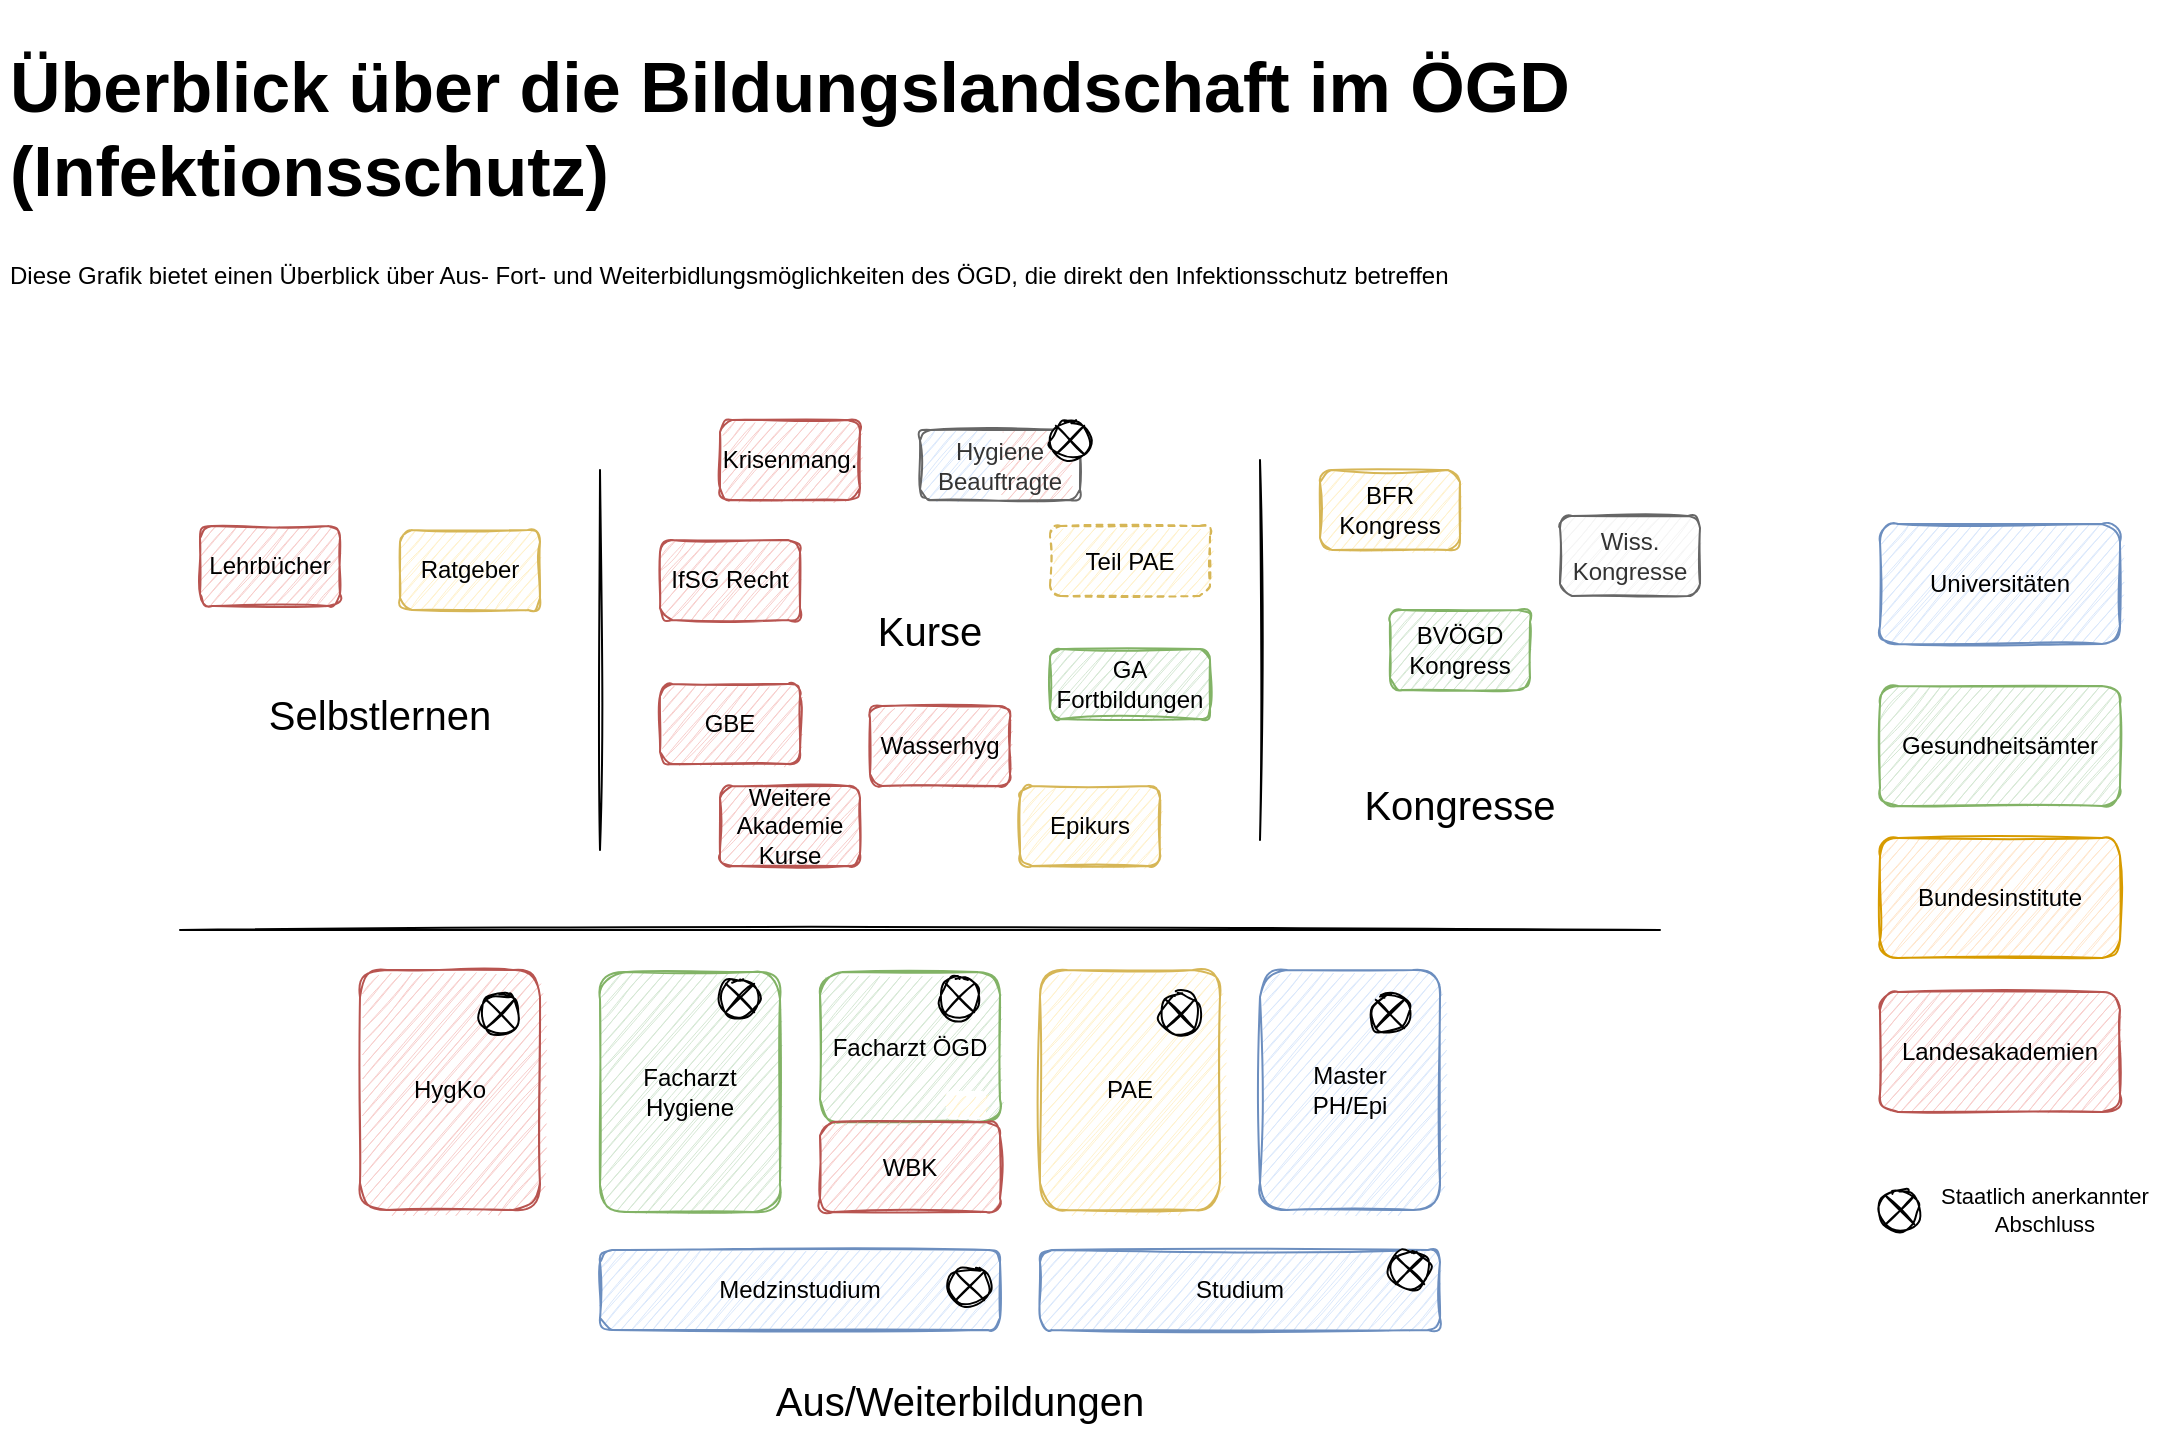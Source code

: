 <mxfile version="17.4.0" type="github">
  <diagram id="0TaQlvrkEOElF1sd7Q4E" name="Page-1">
    <mxGraphModel dx="2031" dy="1114" grid="1" gridSize="10" guides="1" tooltips="1" connect="1" arrows="1" fold="1" page="1" pageScale="1" pageWidth="1169" pageHeight="827" math="0" shadow="0">
      <root>
        <mxCell id="0" />
        <mxCell id="1" parent="0" />
        <mxCell id="B3szFcHrzICPFLmNVVuF-70" value="" style="rounded=1;whiteSpace=wrap;html=1;fillColor=#dae8fc;strokeColor=none;sketch=1;" vertex="1" parent="1">
          <mxGeometry x="520" y="255" width="35" height="35" as="geometry" />
        </mxCell>
        <mxCell id="B3szFcHrzICPFLmNVVuF-71" value="" style="rounded=1;whiteSpace=wrap;html=1;fillColor=#f8cecc;strokeColor=none;sketch=1;" vertex="1" parent="1">
          <mxGeometry x="560" y="255" width="35" height="35" as="geometry" />
        </mxCell>
        <mxCell id="B3szFcHrzICPFLmNVVuF-2" value="HygKo" style="rounded=1;whiteSpace=wrap;html=1;fillColor=#f8cecc;strokeColor=#b85450;sketch=1;" vertex="1" parent="1">
          <mxGeometry x="240" y="525" width="90" height="120" as="geometry" />
        </mxCell>
        <mxCell id="B3szFcHrzICPFLmNVVuF-3" value="PAE" style="rounded=1;whiteSpace=wrap;html=1;fillColor=#fff2cc;strokeColor=#d6b656;sketch=1;" vertex="1" parent="1">
          <mxGeometry x="580" y="525" width="90" height="120" as="geometry" />
        </mxCell>
        <mxCell id="B3szFcHrzICPFLmNVVuF-12" value="&lt;h1 style=&quot;font-size: 35px&quot;&gt;Überblick über die Bildungslandschaft im ÖGD (Infektionsschutz)&lt;br&gt;&lt;/h1&gt;&lt;p&gt;Diese Grafik bietet einen Überblick über Aus- Fort- und Weiterbidlungsmöglichkeiten des ÖGD, die direkt den Infektionsschutz betreffen&lt;br&gt;&lt;/p&gt;" style="text;html=1;strokeColor=none;fillColor=none;spacing=5;spacingTop=-20;whiteSpace=wrap;overflow=hidden;rounded=0;" vertex="1" parent="1">
          <mxGeometry x="60" y="50" width="1090" height="160" as="geometry" />
        </mxCell>
        <mxCell id="B3szFcHrzICPFLmNVVuF-17" value="Epikurs" style="rounded=1;whiteSpace=wrap;html=1;fillColor=#fff2cc;strokeColor=#d6b656;sketch=1;" vertex="1" parent="1">
          <mxGeometry x="570" y="433" width="70" height="40" as="geometry" />
        </mxCell>
        <mxCell id="B3szFcHrzICPFLmNVVuF-18" value="Teil PAE" style="rounded=1;whiteSpace=wrap;html=1;fillColor=#fff2cc;strokeColor=#d6b656;sketch=1;dashed=1;" vertex="1" parent="1">
          <mxGeometry x="585" y="303" width="80" height="35" as="geometry" />
        </mxCell>
        <mxCell id="B3szFcHrzICPFLmNVVuF-19" value="&lt;div&gt;Hygiene&lt;/div&gt;&lt;div&gt;Beauftragte&lt;/div&gt;" style="rounded=1;whiteSpace=wrap;html=1;fillColor=none;fontColor=#333333;strokeColor=#666666;sketch=1;" vertex="1" parent="1">
          <mxGeometry x="520" y="255" width="80" height="35" as="geometry" />
        </mxCell>
        <mxCell id="B3szFcHrzICPFLmNVVuF-21" value="Facharzt Hygiene" style="rounded=1;whiteSpace=wrap;html=1;fillColor=#d5e8d4;strokeColor=#82b366;sketch=1;" vertex="1" parent="1">
          <mxGeometry x="360" y="526" width="90" height="120" as="geometry" />
        </mxCell>
        <mxCell id="B3szFcHrzICPFLmNVVuF-22" value="IfSG Recht" style="rounded=1;whiteSpace=wrap;html=1;fillColor=#f8cecc;strokeColor=#b85450;sketch=1;" vertex="1" parent="1">
          <mxGeometry x="390" y="310" width="70" height="40" as="geometry" />
        </mxCell>
        <mxCell id="B3szFcHrzICPFLmNVVuF-23" value="Medzinstudium" style="rounded=1;whiteSpace=wrap;html=1;fillColor=#dae8fc;strokeColor=#6c8ebf;sketch=1;" vertex="1" parent="1">
          <mxGeometry x="360" y="665" width="200" height="40" as="geometry" />
        </mxCell>
        <mxCell id="B3szFcHrzICPFLmNVVuF-24" value="Studium" style="rounded=1;whiteSpace=wrap;html=1;fillColor=#dae8fc;strokeColor=#6c8ebf;sketch=1;" vertex="1" parent="1">
          <mxGeometry x="580" y="665" width="200" height="40" as="geometry" />
        </mxCell>
        <mxCell id="B3szFcHrzICPFLmNVVuF-25" value="" style="endArrow=none;html=1;rounded=0;sketch=1;" edge="1" parent="1">
          <mxGeometry width="50" height="50" relative="1" as="geometry">
            <mxPoint x="150" y="505" as="sourcePoint" />
            <mxPoint x="890" y="505" as="targetPoint" />
          </mxGeometry>
        </mxCell>
        <mxCell id="B3szFcHrzICPFLmNVVuF-29" value="" style="endArrow=none;html=1;rounded=0;sketch=1;" edge="1" parent="1">
          <mxGeometry width="50" height="50" relative="1" as="geometry">
            <mxPoint x="360" y="465" as="sourcePoint" />
            <mxPoint x="360" y="275" as="targetPoint" />
          </mxGeometry>
        </mxCell>
        <mxCell id="B3szFcHrzICPFLmNVVuF-30" value="" style="endArrow=none;html=1;rounded=0;sketch=1;" edge="1" parent="1">
          <mxGeometry width="50" height="50" relative="1" as="geometry">
            <mxPoint x="690" y="460" as="sourcePoint" />
            <mxPoint x="690" y="270" as="targetPoint" />
          </mxGeometry>
        </mxCell>
        <mxCell id="B3szFcHrzICPFLmNVVuF-31" value="Lehrbücher" style="rounded=1;whiteSpace=wrap;html=1;fillColor=#f8cecc;strokeColor=#b85450;sketch=1;" vertex="1" parent="1">
          <mxGeometry x="160" y="303" width="70" height="40" as="geometry" />
        </mxCell>
        <mxCell id="B3szFcHrzICPFLmNVVuF-32" value="Ratgeber" style="rounded=1;whiteSpace=wrap;html=1;fillColor=#fff2cc;strokeColor=#d6b656;sketch=1;" vertex="1" parent="1">
          <mxGeometry x="260" y="305" width="70" height="40" as="geometry" />
        </mxCell>
        <mxCell id="B3szFcHrzICPFLmNVVuF-33" value="BVÖGD Kongress" style="rounded=1;whiteSpace=wrap;html=1;fillColor=#d5e8d4;strokeColor=#82b366;sketch=1;" vertex="1" parent="1">
          <mxGeometry x="755" y="345" width="70" height="40" as="geometry" />
        </mxCell>
        <mxCell id="B3szFcHrzICPFLmNVVuF-36" value="BFR Kongress" style="rounded=1;whiteSpace=wrap;html=1;fillColor=#fff2cc;strokeColor=#d6b656;sketch=1;" vertex="1" parent="1">
          <mxGeometry x="720" y="275" width="70" height="40" as="geometry" />
        </mxCell>
        <mxCell id="B3szFcHrzICPFLmNVVuF-38" value="Aus/Weiterbildungen" style="text;html=1;strokeColor=none;fillColor=none;align=center;verticalAlign=middle;whiteSpace=wrap;rounded=0;fontSize=20;sketch=1;" vertex="1" parent="1">
          <mxGeometry x="420" y="725" width="240" height="30" as="geometry" />
        </mxCell>
        <mxCell id="B3szFcHrzICPFLmNVVuF-39" value="Selbstlernen" style="text;html=1;strokeColor=none;fillColor=none;align=center;verticalAlign=middle;whiteSpace=wrap;rounded=0;fontSize=20;sketch=1;" vertex="1" parent="1">
          <mxGeometry x="220" y="382" width="60" height="30" as="geometry" />
        </mxCell>
        <mxCell id="B3szFcHrzICPFLmNVVuF-40" value="Kurse" style="text;html=1;align=center;verticalAlign=middle;whiteSpace=wrap;rounded=0;fontSize=20;sketch=1;" vertex="1" parent="1">
          <mxGeometry x="494.5" y="340" width="60" height="30" as="geometry" />
        </mxCell>
        <mxCell id="B3szFcHrzICPFLmNVVuF-42" value="Kongresse" style="text;html=1;strokeColor=none;fillColor=none;align=center;verticalAlign=middle;whiteSpace=wrap;rounded=0;fontSize=20;sketch=1;" vertex="1" parent="1">
          <mxGeometry x="760" y="427" width="60" height="30" as="geometry" />
        </mxCell>
        <mxCell id="B3szFcHrzICPFLmNVVuF-43" value="Wiss. Kongresse" style="rounded=1;whiteSpace=wrap;html=1;fillColor=#f5f5f5;strokeColor=#666666;fontColor=#333333;sketch=1;" vertex="1" parent="1">
          <mxGeometry x="840" y="298" width="70" height="40" as="geometry" />
        </mxCell>
        <mxCell id="B3szFcHrzICPFLmNVVuF-44" value="Krisenmang." style="rounded=1;whiteSpace=wrap;html=1;fillColor=#f8cecc;strokeColor=#b85450;sketch=1;" vertex="1" parent="1">
          <mxGeometry x="420" y="250" width="70" height="40" as="geometry" />
        </mxCell>
        <mxCell id="B3szFcHrzICPFLmNVVuF-45" value="Wasserhyg" style="rounded=1;whiteSpace=wrap;html=1;fillColor=#f8cecc;strokeColor=#b85450;sketch=1;" vertex="1" parent="1">
          <mxGeometry x="495" y="393" width="70" height="40" as="geometry" />
        </mxCell>
        <mxCell id="B3szFcHrzICPFLmNVVuF-46" value="GBE" style="rounded=1;whiteSpace=wrap;html=1;fillColor=#f8cecc;strokeColor=#b85450;sketch=1;" vertex="1" parent="1">
          <mxGeometry x="390" y="382" width="70" height="40" as="geometry" />
        </mxCell>
        <mxCell id="B3szFcHrzICPFLmNVVuF-50" value="Landesakademien" style="rounded=1;whiteSpace=wrap;html=1;fillColor=#f8cecc;strokeColor=#b85450;sketch=1;" vertex="1" parent="1">
          <mxGeometry x="1000" y="536" width="120" height="60" as="geometry" />
        </mxCell>
        <mxCell id="B3szFcHrzICPFLmNVVuF-51" value="Bundesinstitute" style="rounded=1;whiteSpace=wrap;html=1;fillColor=#ffe6cc;strokeColor=#d79b00;sketch=1;" vertex="1" parent="1">
          <mxGeometry x="1000" y="459" width="120" height="60" as="geometry" />
        </mxCell>
        <mxCell id="B3szFcHrzICPFLmNVVuF-52" value="Gesundheitsämter" style="rounded=1;whiteSpace=wrap;html=1;fillColor=#d5e8d4;strokeColor=#82b366;sketch=1;" vertex="1" parent="1">
          <mxGeometry x="1000" y="383" width="120" height="60" as="geometry" />
        </mxCell>
        <mxCell id="B3szFcHrzICPFLmNVVuF-53" value="&lt;div&gt;Master&lt;/div&gt;&lt;div&gt;PH/Epi&lt;/div&gt;" style="rounded=1;whiteSpace=wrap;html=1;fillColor=#dae8fc;strokeColor=#6c8ebf;sketch=1;" vertex="1" parent="1">
          <mxGeometry x="690" y="525" width="90" height="120" as="geometry" />
        </mxCell>
        <mxCell id="B3szFcHrzICPFLmNVVuF-54" value="Universitäten" style="rounded=1;whiteSpace=wrap;html=1;fillColor=#dae8fc;strokeColor=#6c8ebf;sketch=1;" vertex="1" parent="1">
          <mxGeometry x="1000" y="302" width="120" height="60" as="geometry" />
        </mxCell>
        <mxCell id="B3szFcHrzICPFLmNVVuF-57" value="" style="shape=sumEllipse;perimeter=ellipsePerimeter;whiteSpace=wrap;html=1;backgroundOutline=1;sketch=1;fontSize=31;" vertex="1" parent="1">
          <mxGeometry x="300" y="537" width="20" height="20" as="geometry" />
        </mxCell>
        <mxCell id="B3szFcHrzICPFLmNVVuF-59" value="" style="shape=sumEllipse;perimeter=ellipsePerimeter;whiteSpace=wrap;html=1;backgroundOutline=1;sketch=1;fontSize=31;" vertex="1" parent="1">
          <mxGeometry x="420" y="529" width="20" height="20" as="geometry" />
        </mxCell>
        <mxCell id="B3szFcHrzICPFLmNVVuF-60" value="" style="shape=sumEllipse;perimeter=ellipsePerimeter;whiteSpace=wrap;html=1;backgroundOutline=1;sketch=1;fontSize=31;" vertex="1" parent="1">
          <mxGeometry x="640" y="537" width="20" height="20" as="geometry" />
        </mxCell>
        <mxCell id="B3szFcHrzICPFLmNVVuF-61" value="" style="shape=sumEllipse;perimeter=ellipsePerimeter;whiteSpace=wrap;html=1;backgroundOutline=1;sketch=1;fontSize=31;" vertex="1" parent="1">
          <mxGeometry x="745" y="537" width="20" height="20" as="geometry" />
        </mxCell>
        <mxCell id="B3szFcHrzICPFLmNVVuF-62" value="" style="shape=sumEllipse;perimeter=ellipsePerimeter;whiteSpace=wrap;html=1;backgroundOutline=1;sketch=1;fontSize=31;" vertex="1" parent="1">
          <mxGeometry x="535" y="673" width="20" height="20" as="geometry" />
        </mxCell>
        <mxCell id="B3szFcHrzICPFLmNVVuF-63" value="" style="shape=sumEllipse;perimeter=ellipsePerimeter;whiteSpace=wrap;html=1;backgroundOutline=1;sketch=1;fontSize=31;" vertex="1" parent="1">
          <mxGeometry x="755" y="665" width="20" height="20" as="geometry" />
        </mxCell>
        <mxCell id="B3szFcHrzICPFLmNVVuF-64" value="" style="shape=sumEllipse;perimeter=ellipsePerimeter;whiteSpace=wrap;html=1;backgroundOutline=1;sketch=1;fontSize=31;" vertex="1" parent="1">
          <mxGeometry x="585" y="250" width="20" height="20" as="geometry" />
        </mxCell>
        <mxCell id="B3szFcHrzICPFLmNVVuF-69" value="GA Fortbildungen" style="rounded=1;whiteSpace=wrap;html=1;fillColor=#d5e8d4;strokeColor=#82b366;sketch=1;" vertex="1" parent="1">
          <mxGeometry x="585" y="364.5" width="80" height="35" as="geometry" />
        </mxCell>
        <mxCell id="B3szFcHrzICPFLmNVVuF-75" value="" style="group" vertex="1" connectable="0" parent="1">
          <mxGeometry x="1000" y="630" width="145" height="30" as="geometry" />
        </mxCell>
        <mxCell id="B3szFcHrzICPFLmNVVuF-67" value="" style="shape=sumEllipse;perimeter=ellipsePerimeter;whiteSpace=wrap;html=1;backgroundOutline=1;sketch=1;fontSize=31;" vertex="1" parent="B3szFcHrzICPFLmNVVuF-75">
          <mxGeometry y="5" width="20" height="20" as="geometry" />
        </mxCell>
        <mxCell id="B3szFcHrzICPFLmNVVuF-68" value="Staatlich anerkannter Abschluss" style="text;html=1;strokeColor=none;fillColor=none;align=center;verticalAlign=middle;whiteSpace=wrap;rounded=0;sketch=1;fontSize=11;" vertex="1" parent="B3szFcHrzICPFLmNVVuF-75">
          <mxGeometry x="20" width="125" height="30" as="geometry" />
        </mxCell>
        <mxCell id="B3szFcHrzICPFLmNVVuF-76" value="Weitere Akademie Kurse" style="rounded=1;whiteSpace=wrap;html=1;fillColor=#f8cecc;strokeColor=#b85450;sketch=1;" vertex="1" parent="1">
          <mxGeometry x="420" y="433" width="70" height="40" as="geometry" />
        </mxCell>
        <mxCell id="B3szFcHrzICPFLmNVVuF-77" value="" style="group" vertex="1" connectable="0" parent="1">
          <mxGeometry x="470" y="526" width="90" height="120" as="geometry" />
        </mxCell>
        <mxCell id="B3szFcHrzICPFLmNVVuF-1" value="Facharzt ÖGD" style="rounded=1;whiteSpace=wrap;html=1;fillColor=#d5e8d4;strokeColor=#82b366;sketch=1;" vertex="1" parent="B3szFcHrzICPFLmNVVuF-77">
          <mxGeometry width="90" height="75" as="geometry" />
        </mxCell>
        <mxCell id="B3szFcHrzICPFLmNVVuF-58" value="" style="shape=sumEllipse;perimeter=ellipsePerimeter;whiteSpace=wrap;html=1;backgroundOutline=1;sketch=1;fontSize=31;" vertex="1" parent="B3szFcHrzICPFLmNVVuF-77">
          <mxGeometry x="60" y="3" width="20" height="20" as="geometry" />
        </mxCell>
        <mxCell id="B3szFcHrzICPFLmNVVuF-65" value="WBK" style="rounded=1;whiteSpace=wrap;html=1;fillColor=#f8cecc;strokeColor=#b85450;sketch=1;" vertex="1" parent="B3szFcHrzICPFLmNVVuF-77">
          <mxGeometry y="75" width="90" height="45" as="geometry" />
        </mxCell>
        <mxCell id="B3szFcHrzICPFLmNVVuF-74" value="" style="rounded=1;whiteSpace=wrap;html=1;sketch=0;strokeColor=none;" vertex="1" parent="B3szFcHrzICPFLmNVVuF-77">
          <mxGeometry x="63" y="59.5" width="20" height="14" as="geometry" />
        </mxCell>
        <mxCell id="B3szFcHrzICPFLmNVVuF-72" value="" style="rounded=1;whiteSpace=wrap;html=1;fillColor=#fff2cc;strokeColor=none;sketch=1;" vertex="1" parent="B3szFcHrzICPFLmNVVuF-77">
          <mxGeometry x="63" y="59.5" width="20" height="12.5" as="geometry" />
        </mxCell>
      </root>
    </mxGraphModel>
  </diagram>
</mxfile>
